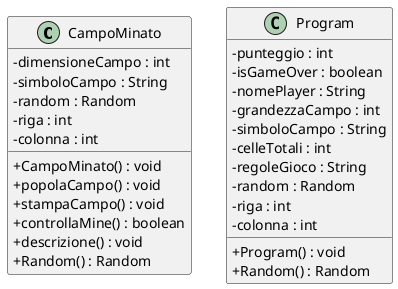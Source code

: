@startuml
skinparam classAttributeIconSize 0
class CampoMinato {

    -dimensioneCampo : int
    -simboloCampo : String
    -random : Random
    -riga : int
    -colonna : int

    +CampoMinato() : void 
    +popolaCampo() : void 
    +stampaCampo() : void 
    +controllaMine() : boolean
    +descrizione() : void
    +Random() : Random
    

}

class Program {

    -punteggio : int
    -isGameOver : boolean
    -nomePlayer : String
    -grandezzaCampo : int
    -simboloCampo : String
    -celleTotali : int
    -regoleGioco : String
    -random : Random
    -riga : int
    -colonna : int

    +Program() : void 
    +Random() : Random
    

}
@enduml